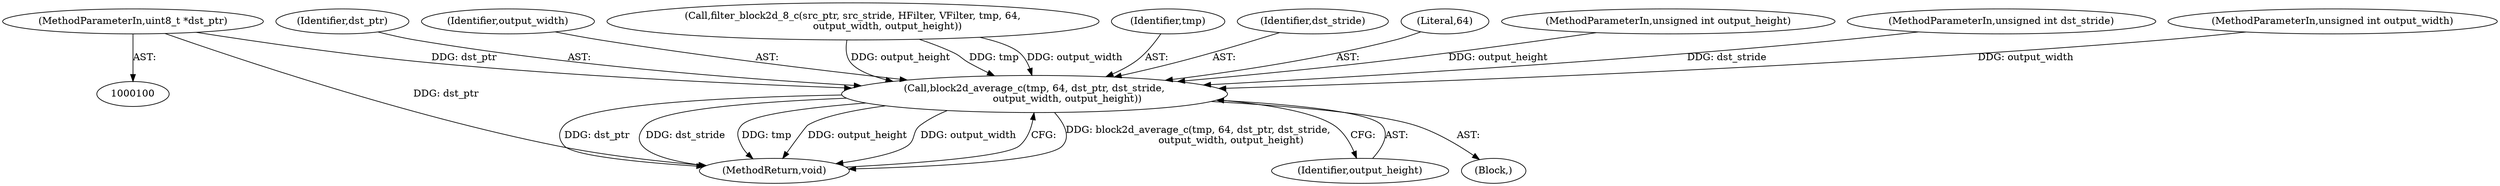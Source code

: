 digraph "0_Android_5a9753fca56f0eeb9f61e342b2fccffc364f9426_33@pointer" {
"1000105" [label="(MethodParameterIn,uint8_t *dst_ptr)"];
"1000128" [label="(Call,block2d_average_c(tmp, 64, dst_ptr, dst_stride,\n                     output_width, output_height))"];
"1000131" [label="(Identifier,dst_ptr)"];
"1000133" [label="(Identifier,output_width)"];
"1000135" [label="(MethodReturn,void)"];
"1000119" [label="(Call,filter_block2d_8_c(src_ptr, src_stride, HFilter, VFilter, tmp, 64,\n                      output_width, output_height))"];
"1000129" [label="(Identifier,tmp)"];
"1000134" [label="(Identifier,output_height)"];
"1000132" [label="(Identifier,dst_stride)"];
"1000105" [label="(MethodParameterIn,uint8_t *dst_ptr)"];
"1000109" [label="(Block,)"];
"1000130" [label="(Literal,64)"];
"1000128" [label="(Call,block2d_average_c(tmp, 64, dst_ptr, dst_stride,\n                     output_width, output_height))"];
"1000108" [label="(MethodParameterIn,unsigned int output_height)"];
"1000106" [label="(MethodParameterIn,unsigned int dst_stride)"];
"1000107" [label="(MethodParameterIn,unsigned int output_width)"];
"1000105" -> "1000100"  [label="AST: "];
"1000105" -> "1000135"  [label="DDG: dst_ptr"];
"1000105" -> "1000128"  [label="DDG: dst_ptr"];
"1000128" -> "1000109"  [label="AST: "];
"1000128" -> "1000134"  [label="CFG: "];
"1000129" -> "1000128"  [label="AST: "];
"1000130" -> "1000128"  [label="AST: "];
"1000131" -> "1000128"  [label="AST: "];
"1000132" -> "1000128"  [label="AST: "];
"1000133" -> "1000128"  [label="AST: "];
"1000134" -> "1000128"  [label="AST: "];
"1000135" -> "1000128"  [label="CFG: "];
"1000128" -> "1000135"  [label="DDG: block2d_average_c(tmp, 64, dst_ptr, dst_stride,\n                     output_width, output_height)"];
"1000128" -> "1000135"  [label="DDG: dst_ptr"];
"1000128" -> "1000135"  [label="DDG: dst_stride"];
"1000128" -> "1000135"  [label="DDG: tmp"];
"1000128" -> "1000135"  [label="DDG: output_height"];
"1000128" -> "1000135"  [label="DDG: output_width"];
"1000119" -> "1000128"  [label="DDG: tmp"];
"1000119" -> "1000128"  [label="DDG: output_width"];
"1000119" -> "1000128"  [label="DDG: output_height"];
"1000106" -> "1000128"  [label="DDG: dst_stride"];
"1000107" -> "1000128"  [label="DDG: output_width"];
"1000108" -> "1000128"  [label="DDG: output_height"];
}
